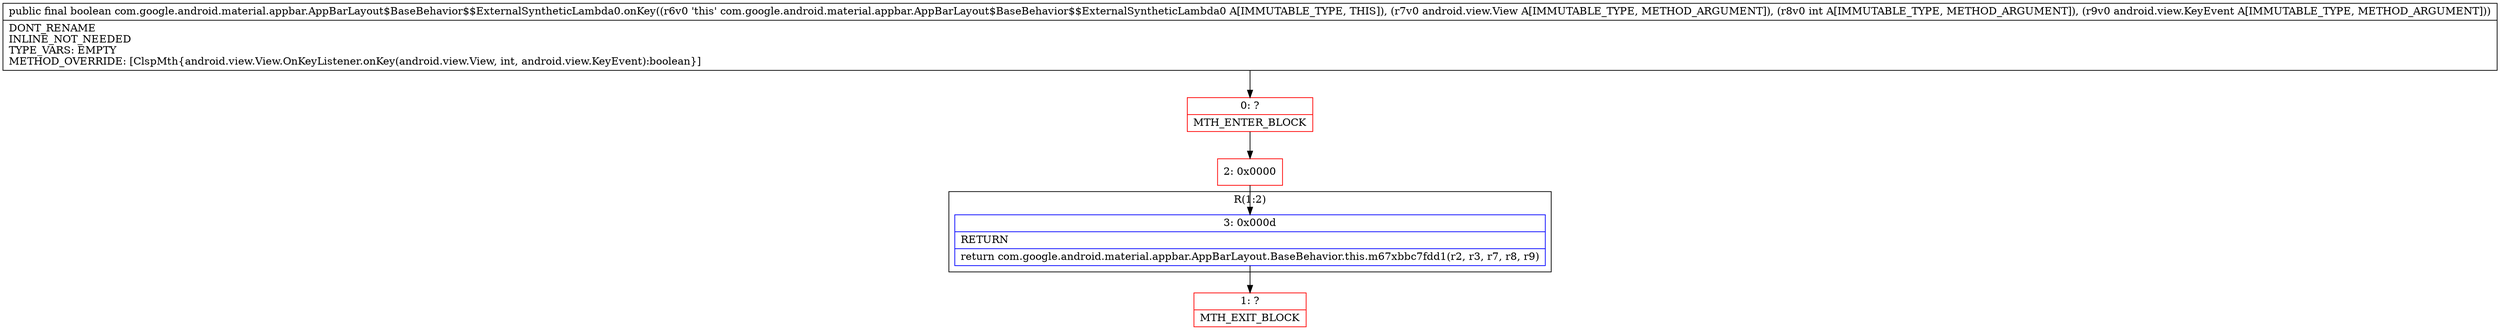 digraph "CFG forcom.google.android.material.appbar.AppBarLayout$BaseBehavior$$ExternalSyntheticLambda0.onKey(Landroid\/view\/View;ILandroid\/view\/KeyEvent;)Z" {
subgraph cluster_Region_1733844495 {
label = "R(1:2)";
node [shape=record,color=blue];
Node_3 [shape=record,label="{3\:\ 0x000d|RETURN\l|return com.google.android.material.appbar.AppBarLayout.BaseBehavior.this.m67xbbc7fdd1(r2, r3, r7, r8, r9)\l}"];
}
Node_0 [shape=record,color=red,label="{0\:\ ?|MTH_ENTER_BLOCK\l}"];
Node_2 [shape=record,color=red,label="{2\:\ 0x0000}"];
Node_1 [shape=record,color=red,label="{1\:\ ?|MTH_EXIT_BLOCK\l}"];
MethodNode[shape=record,label="{public final boolean com.google.android.material.appbar.AppBarLayout$BaseBehavior$$ExternalSyntheticLambda0.onKey((r6v0 'this' com.google.android.material.appbar.AppBarLayout$BaseBehavior$$ExternalSyntheticLambda0 A[IMMUTABLE_TYPE, THIS]), (r7v0 android.view.View A[IMMUTABLE_TYPE, METHOD_ARGUMENT]), (r8v0 int A[IMMUTABLE_TYPE, METHOD_ARGUMENT]), (r9v0 android.view.KeyEvent A[IMMUTABLE_TYPE, METHOD_ARGUMENT]))  | DONT_RENAME\lINLINE_NOT_NEEDED\lTYPE_VARS: EMPTY\lMETHOD_OVERRIDE: [ClspMth\{android.view.View.OnKeyListener.onKey(android.view.View, int, android.view.KeyEvent):boolean\}]\l}"];
MethodNode -> Node_0;Node_3 -> Node_1;
Node_0 -> Node_2;
Node_2 -> Node_3;
}

